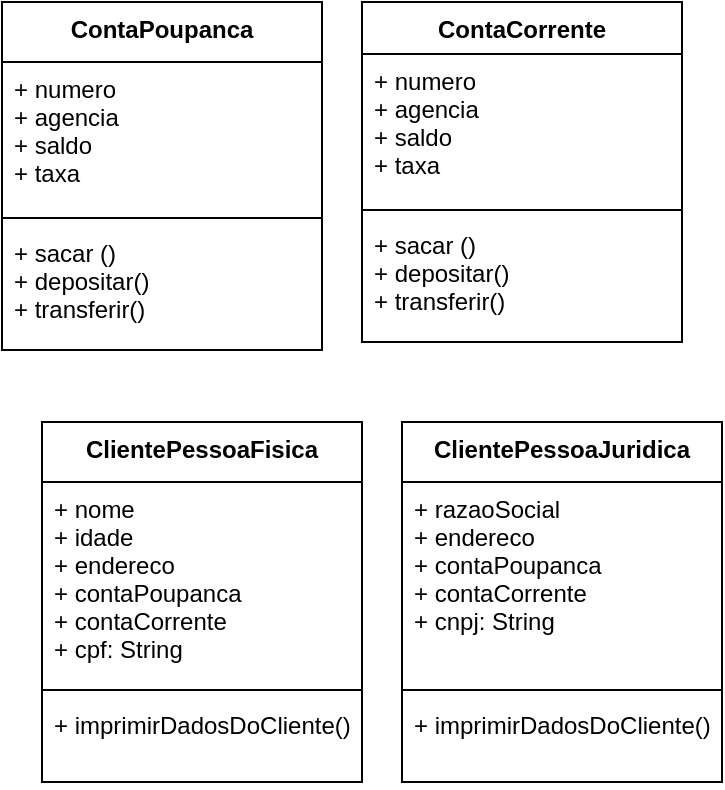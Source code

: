 <mxfile version="14.8.5" type="github">
  <diagram id="FXx-7xSHPWs07obhhWV3" name="Page-1">
    <mxGraphModel dx="699" dy="241" grid="1" gridSize="10" guides="1" tooltips="1" connect="1" arrows="1" fold="1" page="1" pageScale="1" pageWidth="827" pageHeight="1169" math="0" shadow="0">
      <root>
        <mxCell id="0" />
        <mxCell id="1" parent="0" />
        <mxCell id="ckVdD8FRTSBV1up7JjXz-1" value="ContaPoupanca" style="swimlane;fontStyle=1;align=center;verticalAlign=top;childLayout=stackLayout;horizontal=1;startSize=30;horizontalStack=0;resizeParent=1;resizeParentMax=0;resizeLast=0;collapsible=1;marginBottom=0;" parent="1" vertex="1">
          <mxGeometry x="40" y="250" width="160" height="174" as="geometry">
            <mxRectangle x="40" y="250" width="120" height="26" as="alternateBounds" />
          </mxGeometry>
        </mxCell>
        <mxCell id="ckVdD8FRTSBV1up7JjXz-2" value="+ numero&#xa;+ agencia &#xa;+ saldo&#xa;+ taxa" style="text;strokeColor=none;fillColor=none;align=left;verticalAlign=top;spacingLeft=4;spacingRight=4;overflow=hidden;rotatable=0;points=[[0,0.5],[1,0.5]];portConstraint=eastwest;" parent="ckVdD8FRTSBV1up7JjXz-1" vertex="1">
          <mxGeometry y="30" width="160" height="74" as="geometry" />
        </mxCell>
        <mxCell id="ckVdD8FRTSBV1up7JjXz-3" value="" style="line;strokeWidth=1;fillColor=none;align=left;verticalAlign=middle;spacingTop=-1;spacingLeft=3;spacingRight=3;rotatable=0;labelPosition=right;points=[];portConstraint=eastwest;" parent="ckVdD8FRTSBV1up7JjXz-1" vertex="1">
          <mxGeometry y="104" width="160" height="8" as="geometry" />
        </mxCell>
        <mxCell id="ckVdD8FRTSBV1up7JjXz-4" value="+ sacar ()&#xa;+ depositar()&#xa;+ transferir()" style="text;strokeColor=none;fillColor=none;align=left;verticalAlign=top;spacingLeft=4;spacingRight=4;overflow=hidden;rotatable=0;points=[[0,0.5],[1,0.5]];portConstraint=eastwest;" parent="ckVdD8FRTSBV1up7JjXz-1" vertex="1">
          <mxGeometry y="112" width="160" height="62" as="geometry" />
        </mxCell>
        <mxCell id="bIwgAiygXH9u_0vrtXrW-1" value="ContaCorrente" style="swimlane;fontStyle=1;align=center;verticalAlign=top;childLayout=stackLayout;horizontal=1;startSize=26;horizontalStack=0;resizeParent=1;resizeParentMax=0;resizeLast=0;collapsible=1;marginBottom=0;" parent="1" vertex="1">
          <mxGeometry x="220" y="250" width="160" height="170" as="geometry">
            <mxRectangle x="180" y="250" width="120" height="26" as="alternateBounds" />
          </mxGeometry>
        </mxCell>
        <mxCell id="bIwgAiygXH9u_0vrtXrW-2" value="+ numero&#xa;+ agencia &#xa;+ saldo&#xa;+ taxa" style="text;strokeColor=none;fillColor=none;align=left;verticalAlign=top;spacingLeft=4;spacingRight=4;overflow=hidden;rotatable=0;points=[[0,0.5],[1,0.5]];portConstraint=eastwest;" parent="bIwgAiygXH9u_0vrtXrW-1" vertex="1">
          <mxGeometry y="26" width="160" height="74" as="geometry" />
        </mxCell>
        <mxCell id="bIwgAiygXH9u_0vrtXrW-3" value="" style="line;strokeWidth=1;fillColor=none;align=left;verticalAlign=middle;spacingTop=-1;spacingLeft=3;spacingRight=3;rotatable=0;labelPosition=right;points=[];portConstraint=eastwest;" parent="bIwgAiygXH9u_0vrtXrW-1" vertex="1">
          <mxGeometry y="100" width="160" height="8" as="geometry" />
        </mxCell>
        <mxCell id="bIwgAiygXH9u_0vrtXrW-4" value="+ sacar ()&#xa;+ depositar()&#xa;+ transferir()" style="text;strokeColor=none;fillColor=none;align=left;verticalAlign=top;spacingLeft=4;spacingRight=4;overflow=hidden;rotatable=0;points=[[0,0.5],[1,0.5]];portConstraint=eastwest;" parent="bIwgAiygXH9u_0vrtXrW-1" vertex="1">
          <mxGeometry y="108" width="160" height="62" as="geometry" />
        </mxCell>
        <mxCell id="bIwgAiygXH9u_0vrtXrW-9" value="ClientePessoaFisica" style="swimlane;fontStyle=1;align=center;verticalAlign=top;childLayout=stackLayout;horizontal=1;startSize=30;horizontalStack=0;resizeParent=1;resizeParentMax=0;resizeLast=0;collapsible=1;marginBottom=0;" parent="1" vertex="1">
          <mxGeometry x="60" y="460" width="160" height="180" as="geometry">
            <mxRectangle x="40" y="250" width="120" height="26" as="alternateBounds" />
          </mxGeometry>
        </mxCell>
        <mxCell id="bIwgAiygXH9u_0vrtXrW-10" value="+ nome&#xa;+ idade&#xa;+ endereco&#xa;+ contaPoupanca&#xa;+ contaCorrente &#xa;+ cpf: String" style="text;strokeColor=none;fillColor=none;align=left;verticalAlign=top;spacingLeft=4;spacingRight=4;overflow=hidden;rotatable=0;points=[[0,0.5],[1,0.5]];portConstraint=eastwest;" parent="bIwgAiygXH9u_0vrtXrW-9" vertex="1">
          <mxGeometry y="30" width="160" height="100" as="geometry" />
        </mxCell>
        <mxCell id="bIwgAiygXH9u_0vrtXrW-11" value="" style="line;strokeWidth=1;fillColor=none;align=left;verticalAlign=middle;spacingTop=-1;spacingLeft=3;spacingRight=3;rotatable=0;labelPosition=right;points=[];portConstraint=eastwest;" parent="bIwgAiygXH9u_0vrtXrW-9" vertex="1">
          <mxGeometry y="130" width="160" height="8" as="geometry" />
        </mxCell>
        <mxCell id="bIwgAiygXH9u_0vrtXrW-12" value="+ imprimirDadosDoCliente()" style="text;strokeColor=none;fillColor=none;align=left;verticalAlign=top;spacingLeft=4;spacingRight=4;overflow=hidden;rotatable=0;points=[[0,0.5],[1,0.5]];portConstraint=eastwest;" parent="bIwgAiygXH9u_0vrtXrW-9" vertex="1">
          <mxGeometry y="138" width="160" height="42" as="geometry" />
        </mxCell>
        <mxCell id="bIwgAiygXH9u_0vrtXrW-13" value="ClientePessoaJuridica" style="swimlane;fontStyle=1;align=center;verticalAlign=top;childLayout=stackLayout;horizontal=1;startSize=30;horizontalStack=0;resizeParent=1;resizeParentMax=0;resizeLast=0;collapsible=1;marginBottom=0;" parent="1" vertex="1">
          <mxGeometry x="240" y="460" width="160" height="180" as="geometry">
            <mxRectangle x="40" y="250" width="120" height="26" as="alternateBounds" />
          </mxGeometry>
        </mxCell>
        <mxCell id="bIwgAiygXH9u_0vrtXrW-14" value="+ razaoSocial&#xa;+ endereco&#xa;+ contaPoupanca&#xa;+ contaCorrente&#xa;+ cnpj: String" style="text;strokeColor=none;fillColor=none;align=left;verticalAlign=top;spacingLeft=4;spacingRight=4;overflow=hidden;rotatable=0;points=[[0,0.5],[1,0.5]];portConstraint=eastwest;" parent="bIwgAiygXH9u_0vrtXrW-13" vertex="1">
          <mxGeometry y="30" width="160" height="100" as="geometry" />
        </mxCell>
        <mxCell id="bIwgAiygXH9u_0vrtXrW-15" value="" style="line;strokeWidth=1;fillColor=none;align=left;verticalAlign=middle;spacingTop=-1;spacingLeft=3;spacingRight=3;rotatable=0;labelPosition=right;points=[];portConstraint=eastwest;" parent="bIwgAiygXH9u_0vrtXrW-13" vertex="1">
          <mxGeometry y="130" width="160" height="8" as="geometry" />
        </mxCell>
        <mxCell id="bIwgAiygXH9u_0vrtXrW-16" value="+ imprimirDadosDoCliente()" style="text;strokeColor=none;fillColor=none;align=left;verticalAlign=top;spacingLeft=4;spacingRight=4;overflow=hidden;rotatable=0;points=[[0,0.5],[1,0.5]];portConstraint=eastwest;" parent="bIwgAiygXH9u_0vrtXrW-13" vertex="1">
          <mxGeometry y="138" width="160" height="42" as="geometry" />
        </mxCell>
      </root>
    </mxGraphModel>
  </diagram>
</mxfile>
